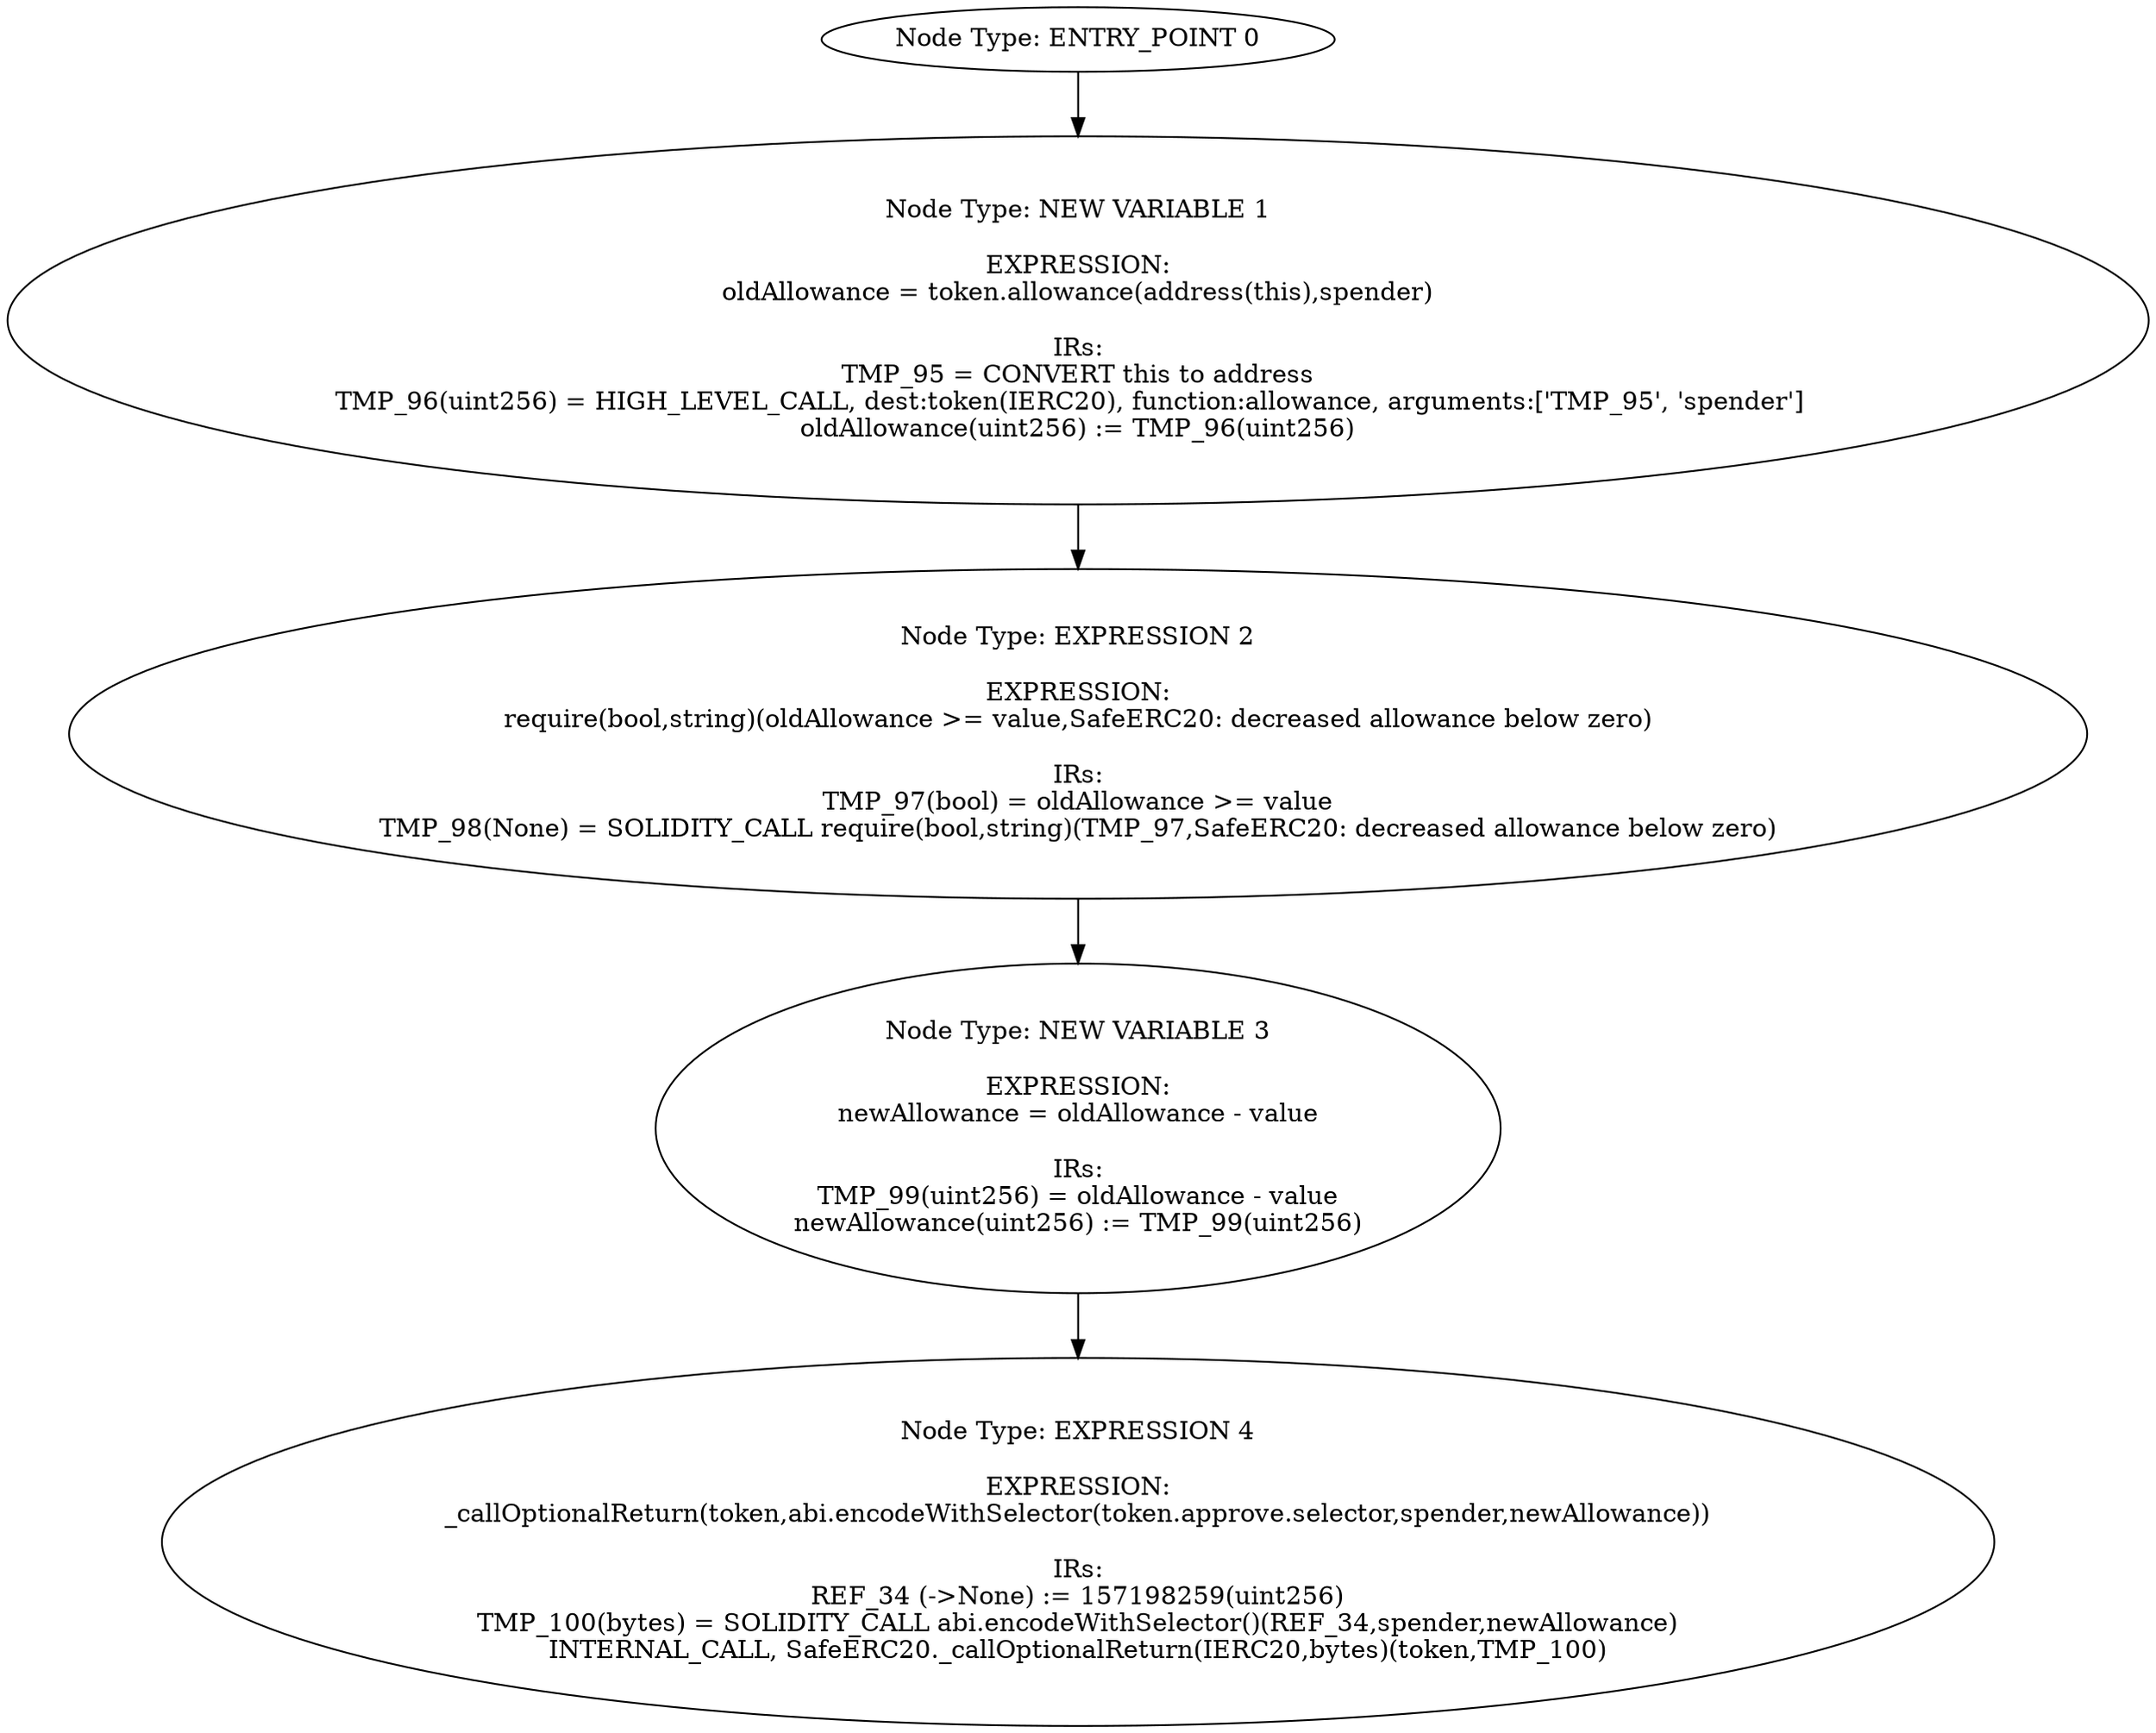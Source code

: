 digraph{
0[label="Node Type: ENTRY_POINT 0
"];
0->1;
1[label="Node Type: NEW VARIABLE 1

EXPRESSION:
oldAllowance = token.allowance(address(this),spender)

IRs:
TMP_95 = CONVERT this to address
TMP_96(uint256) = HIGH_LEVEL_CALL, dest:token(IERC20), function:allowance, arguments:['TMP_95', 'spender']  
oldAllowance(uint256) := TMP_96(uint256)"];
1->2;
2[label="Node Type: EXPRESSION 2

EXPRESSION:
require(bool,string)(oldAllowance >= value,SafeERC20: decreased allowance below zero)

IRs:
TMP_97(bool) = oldAllowance >= value
TMP_98(None) = SOLIDITY_CALL require(bool,string)(TMP_97,SafeERC20: decreased allowance below zero)"];
2->3;
3[label="Node Type: NEW VARIABLE 3

EXPRESSION:
newAllowance = oldAllowance - value

IRs:
TMP_99(uint256) = oldAllowance - value
newAllowance(uint256) := TMP_99(uint256)"];
3->4;
4[label="Node Type: EXPRESSION 4

EXPRESSION:
_callOptionalReturn(token,abi.encodeWithSelector(token.approve.selector,spender,newAllowance))

IRs:
REF_34 (->None) := 157198259(uint256)
TMP_100(bytes) = SOLIDITY_CALL abi.encodeWithSelector()(REF_34,spender,newAllowance)
INTERNAL_CALL, SafeERC20._callOptionalReturn(IERC20,bytes)(token,TMP_100)"];
}
